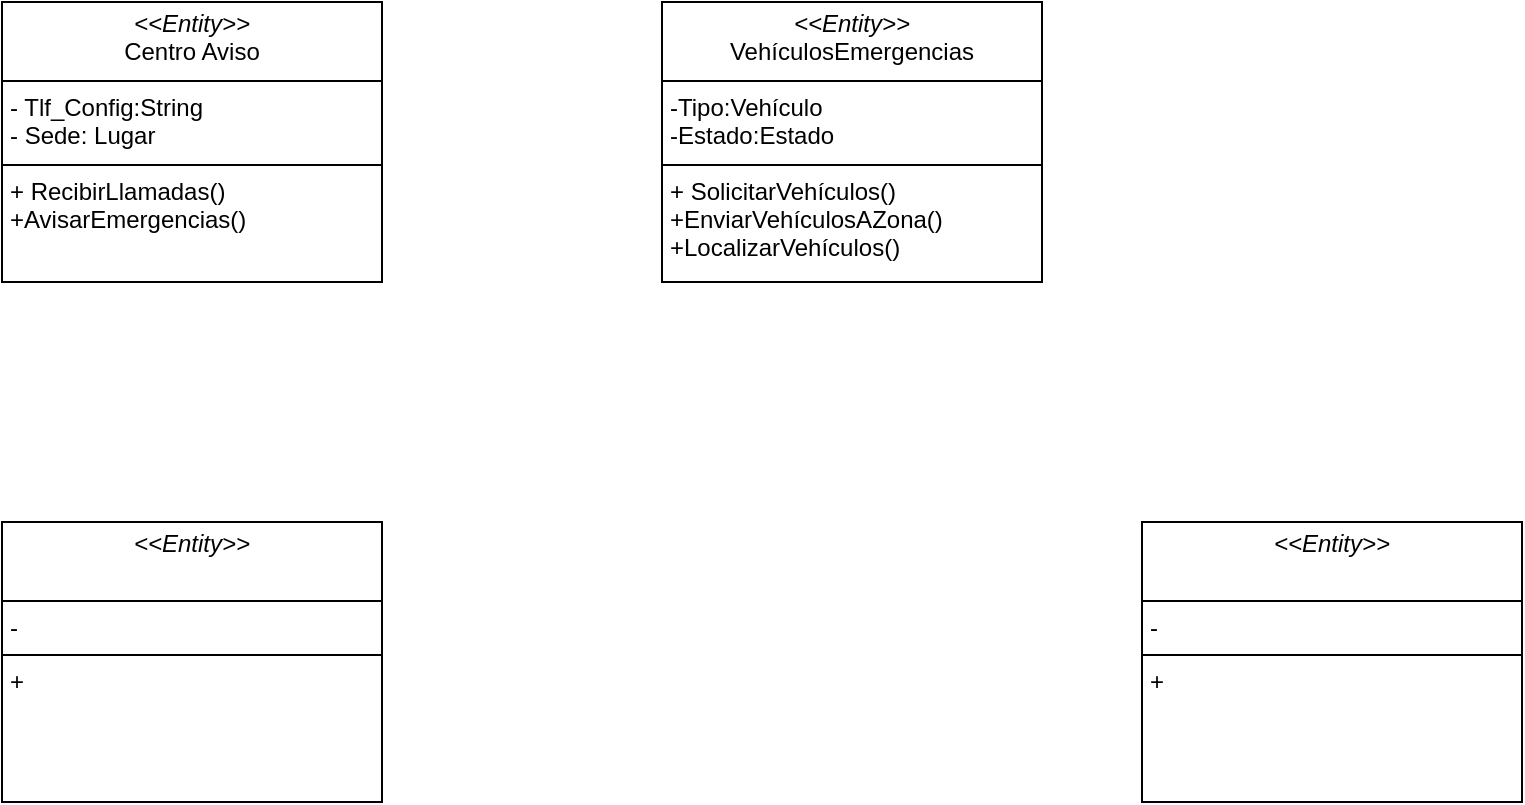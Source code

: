 <mxfile version="24.0.4" type="github">
  <diagram name="Página-1" id="LdLXde8z1BE4xetksOMD">
    <mxGraphModel dx="1434" dy="746" grid="1" gridSize="10" guides="1" tooltips="1" connect="1" arrows="1" fold="1" page="1" pageScale="1" pageWidth="827" pageHeight="1169" math="0" shadow="0">
      <root>
        <mxCell id="0" />
        <mxCell id="1" parent="0" />
        <mxCell id="hpnSp_jx-Zh7qwqXJHI1-1" value="&lt;p style=&quot;margin:0px;margin-top:4px;text-align:center;&quot;&gt;&lt;i&gt;&amp;lt;&amp;lt;Entity&amp;gt;&amp;gt;&lt;/i&gt;&lt;br&gt;Centro Aviso&lt;/p&gt;&lt;hr size=&quot;1&quot; style=&quot;border-style:solid;&quot;&gt;&lt;p style=&quot;margin:0px;margin-left:4px;&quot;&gt;- Tlf_Config:String&lt;/p&gt;&lt;p style=&quot;margin:0px;margin-left:4px;&quot;&gt;- Sede: Lugar&lt;/p&gt;&lt;hr size=&quot;1&quot; style=&quot;border-style:solid;&quot;&gt;&lt;p style=&quot;margin:0px;margin-left:4px;&quot;&gt;+ RecibirLlamadas()&lt;br&gt;&lt;/p&gt;&lt;p style=&quot;margin:0px;margin-left:4px;&quot;&gt;+AvisarEmergencias()&lt;/p&gt;" style="verticalAlign=top;align=left;overflow=fill;html=1;whiteSpace=wrap;" vertex="1" parent="1">
          <mxGeometry x="40" y="80" width="190" height="140" as="geometry" />
        </mxCell>
        <mxCell id="hpnSp_jx-Zh7qwqXJHI1-2" value="&lt;p style=&quot;margin:0px;margin-top:4px;text-align:center;&quot;&gt;&lt;i&gt;&amp;lt;&amp;lt;Entity&amp;gt;&amp;gt;&lt;/i&gt;&lt;br&gt;VehículosEmergencias&lt;/p&gt;&lt;hr size=&quot;1&quot; style=&quot;border-style:solid;&quot;&gt;&lt;p style=&quot;margin:0px;margin-left:4px;&quot;&gt;-Tipo:Vehículo&lt;/p&gt;&lt;p style=&quot;margin:0px;margin-left:4px;&quot;&gt;-Estado:Estado&lt;/p&gt;&lt;hr size=&quot;1&quot; style=&quot;border-style:solid;&quot;&gt;&lt;p style=&quot;margin:0px;margin-left:4px;&quot;&gt;+ SolicitarVehículos()&lt;br&gt;&lt;/p&gt;&lt;p style=&quot;margin:0px;margin-left:4px;&quot;&gt;+EnviarVehículosAZona()&lt;/p&gt;&lt;p style=&quot;margin:0px;margin-left:4px;&quot;&gt;+LocalizarVehículos()&lt;/p&gt;" style="verticalAlign=top;align=left;overflow=fill;html=1;whiteSpace=wrap;" vertex="1" parent="1">
          <mxGeometry x="370" y="80" width="190" height="140" as="geometry" />
        </mxCell>
        <mxCell id="hpnSp_jx-Zh7qwqXJHI1-3" value="&lt;p style=&quot;margin:0px;margin-top:4px;text-align:center;&quot;&gt;&lt;i&gt;&amp;lt;&amp;lt;Entity&amp;gt;&amp;gt;&lt;/i&gt;&lt;br&gt;&lt;br&gt;&lt;/p&gt;&lt;hr size=&quot;1&quot; style=&quot;border-style:solid;&quot;&gt;&lt;p style=&quot;margin:0px;margin-left:4px;&quot;&gt;-&lt;/p&gt;&lt;hr size=&quot;1&quot; style=&quot;border-style:solid;&quot;&gt;&lt;p style=&quot;margin:0px;margin-left:4px;&quot;&gt;+&amp;nbsp;&lt;br&gt;&lt;/p&gt;" style="verticalAlign=top;align=left;overflow=fill;html=1;whiteSpace=wrap;" vertex="1" parent="1">
          <mxGeometry x="40" y="340" width="190" height="140" as="geometry" />
        </mxCell>
        <mxCell id="hpnSp_jx-Zh7qwqXJHI1-4" value="&lt;p style=&quot;margin:0px;margin-top:4px;text-align:center;&quot;&gt;&lt;i&gt;&amp;lt;&amp;lt;Entity&amp;gt;&amp;gt;&lt;/i&gt;&lt;br&gt;&lt;br&gt;&lt;/p&gt;&lt;hr size=&quot;1&quot; style=&quot;border-style:solid;&quot;&gt;&lt;p style=&quot;margin:0px;margin-left:4px;&quot;&gt;-&lt;/p&gt;&lt;hr size=&quot;1&quot; style=&quot;border-style:solid;&quot;&gt;&lt;p style=&quot;margin:0px;margin-left:4px;&quot;&gt;+&amp;nbsp;&lt;br&gt;&lt;/p&gt;" style="verticalAlign=top;align=left;overflow=fill;html=1;whiteSpace=wrap;" vertex="1" parent="1">
          <mxGeometry x="610" y="340" width="190" height="140" as="geometry" />
        </mxCell>
      </root>
    </mxGraphModel>
  </diagram>
</mxfile>
